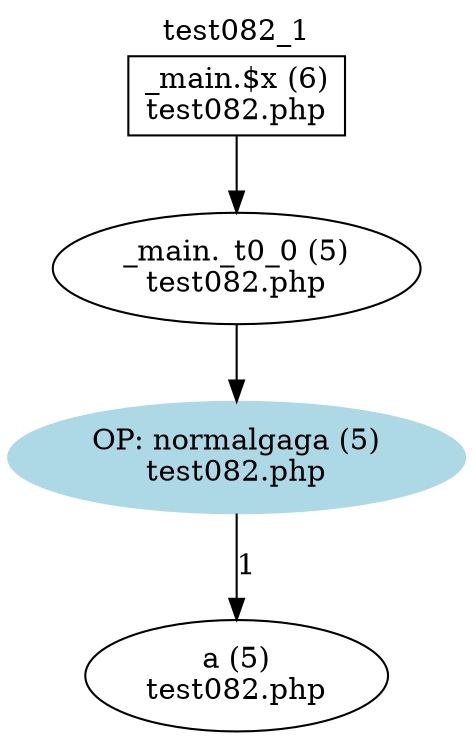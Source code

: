 digraph cfg {
  label="test082_1";
  labelloc=t;
  n1 [shape=box, label="_main.$x (6)\ntest082.php"];
  n2 [shape=ellipse, label="_main._t0_0 (5)\ntest082.php"];
  n3 [shape=ellipse, label="OP: normalgaga (5)\ntest082.php",style=filled,color=lightblue];
  n4 [shape=ellipse, label="a (5)\ntest082.php"];
  n1 -> n2;
  n2 -> n3;
  n3 -> n4[label="1"];
}

